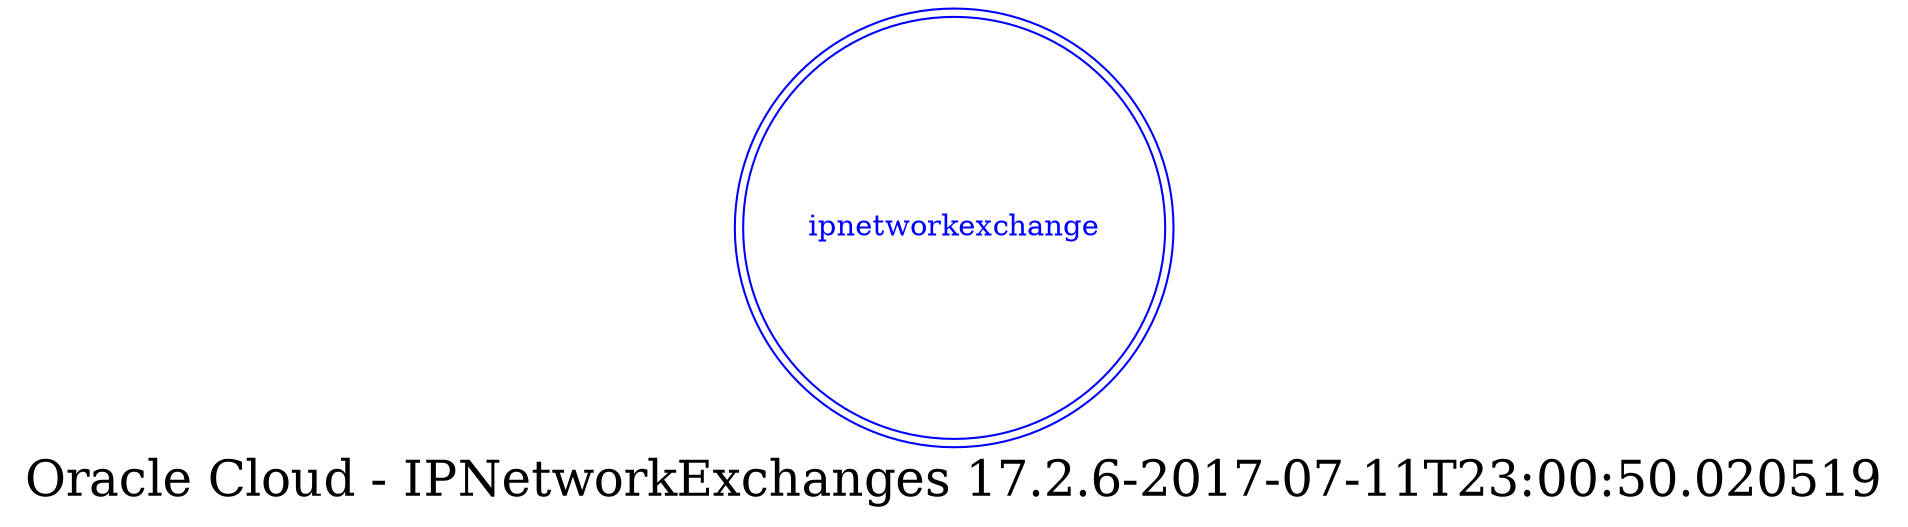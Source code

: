 digraph LexiconGraph {
graph[label="Oracle Cloud - IPNetworkExchanges 17.2.6-2017-07-11T23:00:50.020519", fontsize=24]
splines=true
"ipnetworkexchange" [color=blue, fontcolor=blue, shape=doublecircle]
}
